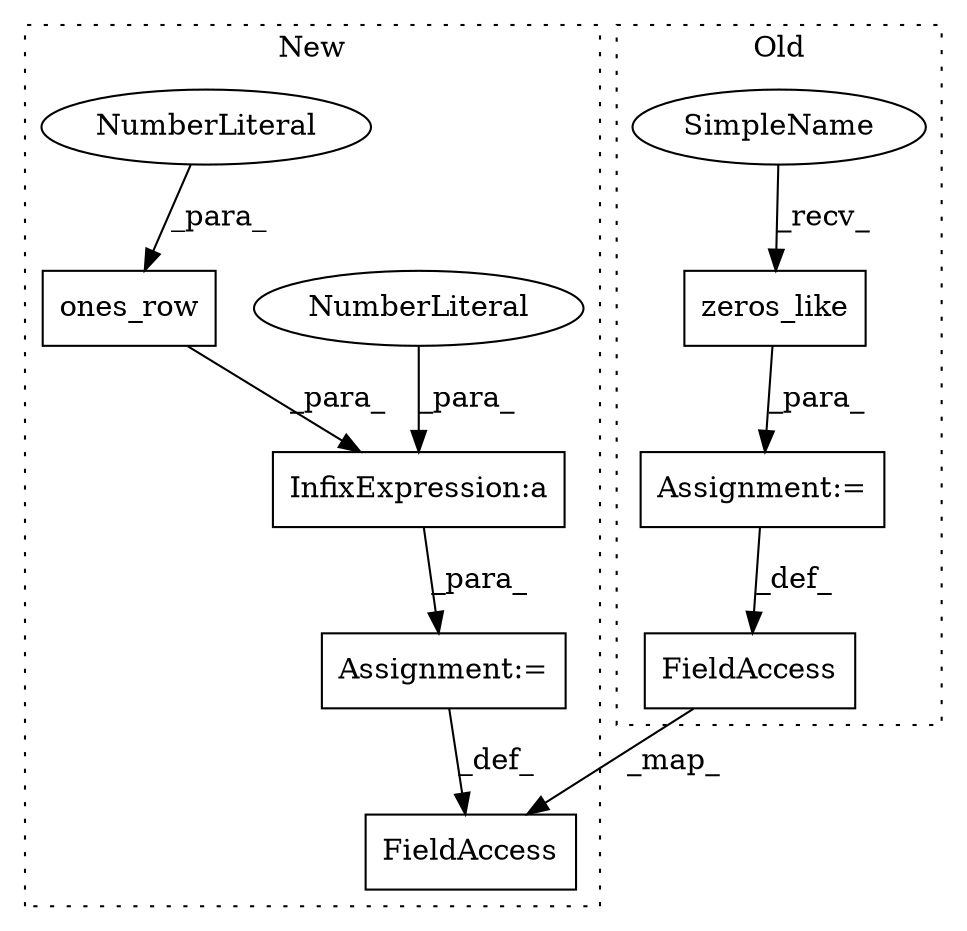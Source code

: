 digraph G {
subgraph cluster0 {
6 [label="zeros_like" a="32" s="3785,3797" l="11,1" shape="box"];
7 [label="Assignment:=" a="7" s="3778" l="1" shape="box"];
9 [label="FieldAccess" a="22" s="3859" l="25" shape="box"];
10 [label="SimpleName" a="42" s="3779" l="5" shape="ellipse"];
label = "Old";
style="dotted";
}
subgraph cluster1 {
1 [label="ones_row" a="32" s="3786,3796" l="9,1" shape="box"];
2 [label="InfixExpression:a" a="27" s="3797" l="3" shape="box"];
3 [label="NumberLiteral" a="34" s="3800" l="3" shape="ellipse"];
4 [label="NumberLiteral" a="34" s="3795" l="1" shape="ellipse"];
5 [label="Assignment:=" a="7" s="3778" l="1" shape="box"];
8 [label="FieldAccess" a="22" s="3865" l="25" shape="box"];
label = "New";
style="dotted";
}
1 -> 2 [label="_para_"];
2 -> 5 [label="_para_"];
3 -> 2 [label="_para_"];
4 -> 1 [label="_para_"];
5 -> 8 [label="_def_"];
6 -> 7 [label="_para_"];
7 -> 9 [label="_def_"];
9 -> 8 [label="_map_"];
10 -> 6 [label="_recv_"];
}